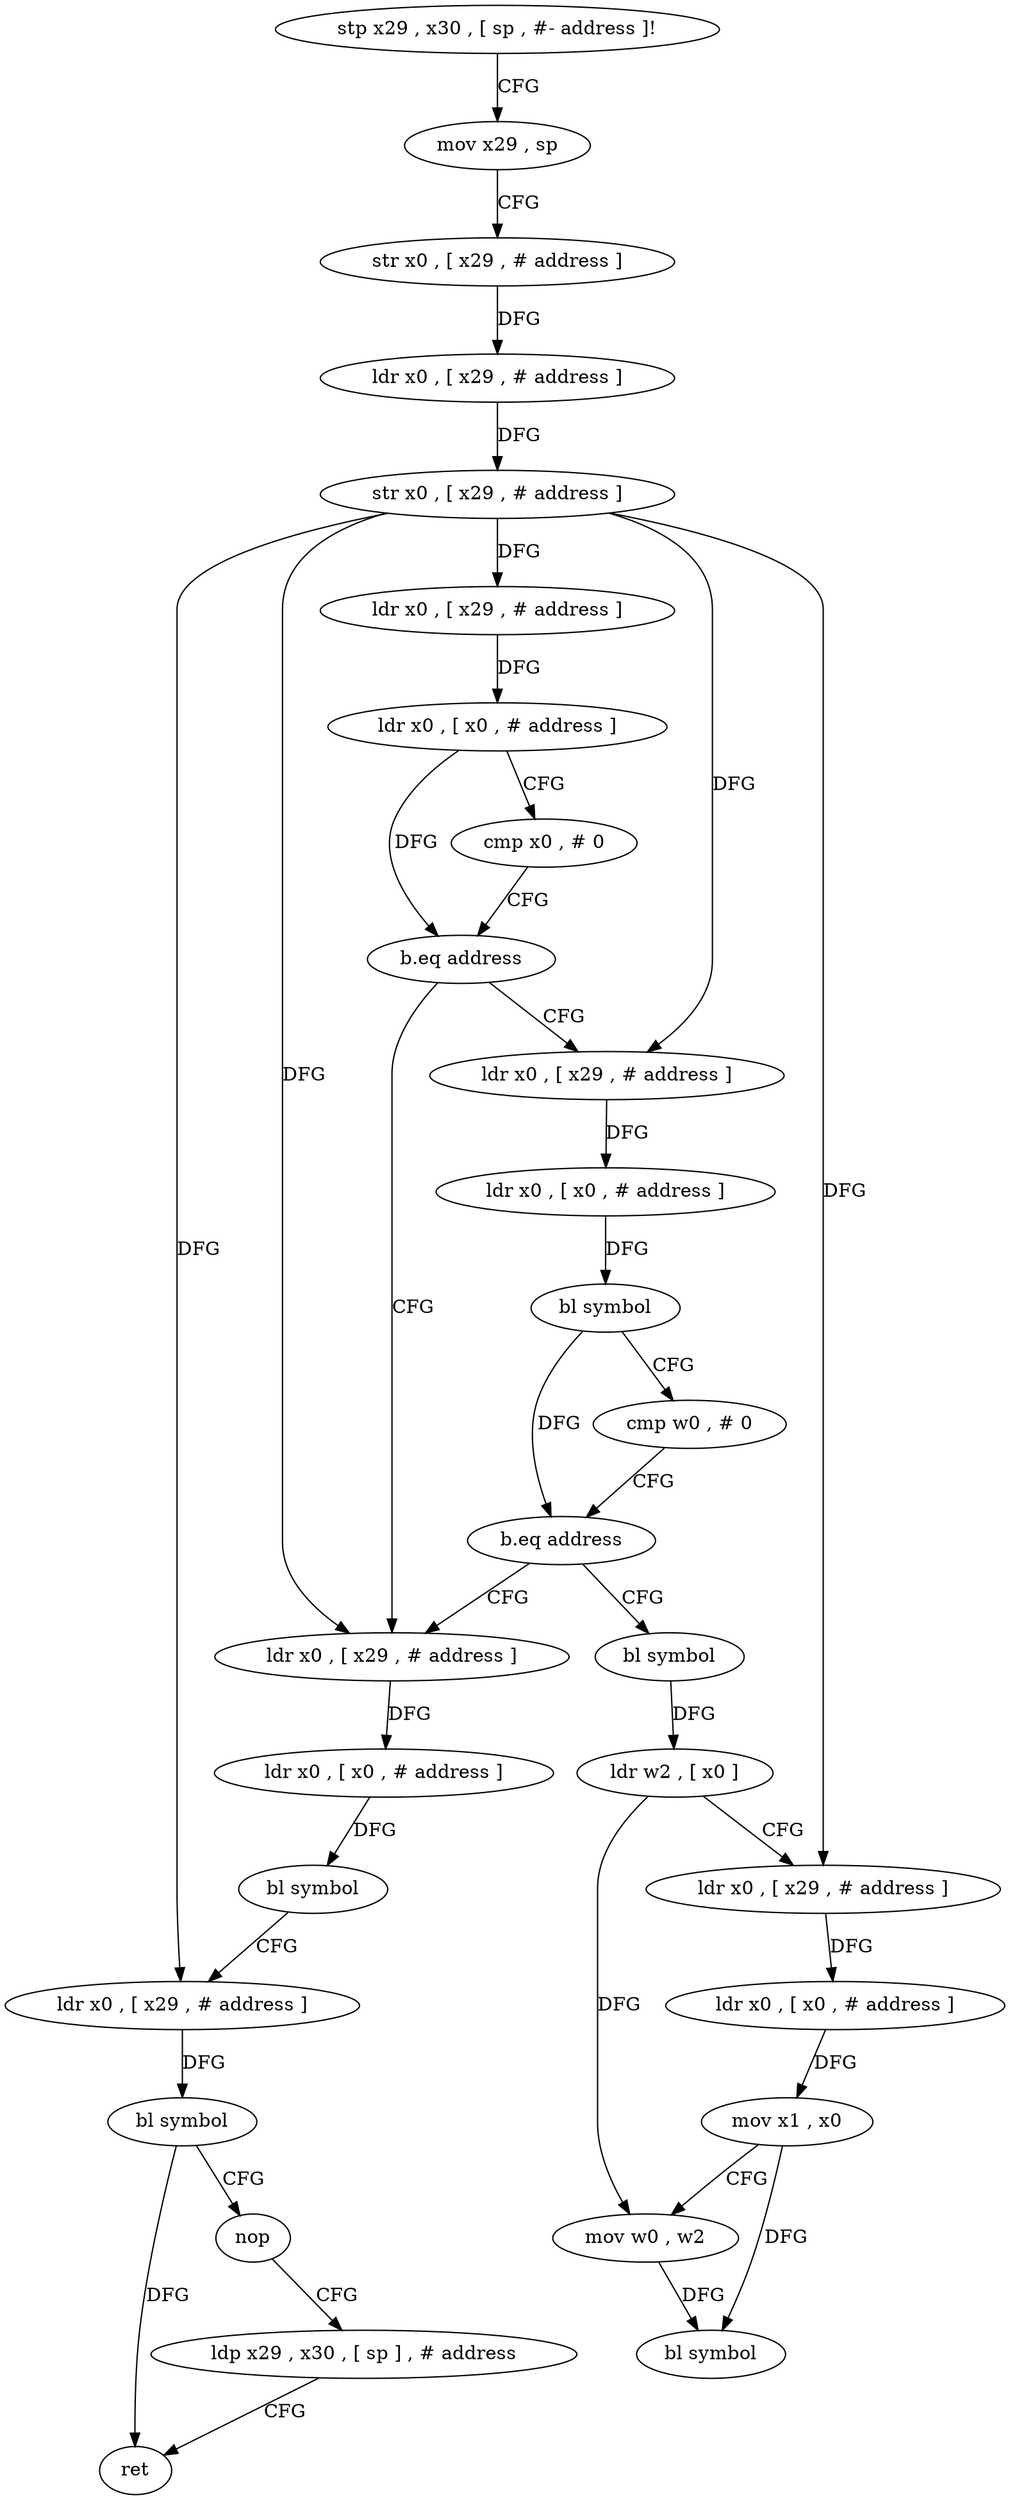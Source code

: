 digraph "func" {
"4248964" [label = "stp x29 , x30 , [ sp , #- address ]!" ]
"4248968" [label = "mov x29 , sp" ]
"4248972" [label = "str x0 , [ x29 , # address ]" ]
"4248976" [label = "ldr x0 , [ x29 , # address ]" ]
"4248980" [label = "str x0 , [ x29 , # address ]" ]
"4248984" [label = "ldr x0 , [ x29 , # address ]" ]
"4248988" [label = "ldr x0 , [ x0 , # address ]" ]
"4248992" [label = "cmp x0 , # 0" ]
"4248996" [label = "b.eq address" ]
"4249048" [label = "ldr x0 , [ x29 , # address ]" ]
"4249000" [label = "ldr x0 , [ x29 , # address ]" ]
"4249052" [label = "ldr x0 , [ x0 , # address ]" ]
"4249056" [label = "bl symbol" ]
"4249060" [label = "ldr x0 , [ x29 , # address ]" ]
"4249064" [label = "bl symbol" ]
"4249068" [label = "nop" ]
"4249072" [label = "ldp x29 , x30 , [ sp ] , # address" ]
"4249076" [label = "ret" ]
"4249004" [label = "ldr x0 , [ x0 , # address ]" ]
"4249008" [label = "bl symbol" ]
"4249012" [label = "cmp w0 , # 0" ]
"4249016" [label = "b.eq address" ]
"4249020" [label = "bl symbol" ]
"4249024" [label = "ldr w2 , [ x0 ]" ]
"4249028" [label = "ldr x0 , [ x29 , # address ]" ]
"4249032" [label = "ldr x0 , [ x0 , # address ]" ]
"4249036" [label = "mov x1 , x0" ]
"4249040" [label = "mov w0 , w2" ]
"4249044" [label = "bl symbol" ]
"4248964" -> "4248968" [ label = "CFG" ]
"4248968" -> "4248972" [ label = "CFG" ]
"4248972" -> "4248976" [ label = "DFG" ]
"4248976" -> "4248980" [ label = "DFG" ]
"4248980" -> "4248984" [ label = "DFG" ]
"4248980" -> "4249048" [ label = "DFG" ]
"4248980" -> "4249060" [ label = "DFG" ]
"4248980" -> "4249000" [ label = "DFG" ]
"4248980" -> "4249028" [ label = "DFG" ]
"4248984" -> "4248988" [ label = "DFG" ]
"4248988" -> "4248992" [ label = "CFG" ]
"4248988" -> "4248996" [ label = "DFG" ]
"4248992" -> "4248996" [ label = "CFG" ]
"4248996" -> "4249048" [ label = "CFG" ]
"4248996" -> "4249000" [ label = "CFG" ]
"4249048" -> "4249052" [ label = "DFG" ]
"4249000" -> "4249004" [ label = "DFG" ]
"4249052" -> "4249056" [ label = "DFG" ]
"4249056" -> "4249060" [ label = "CFG" ]
"4249060" -> "4249064" [ label = "DFG" ]
"4249064" -> "4249068" [ label = "CFG" ]
"4249064" -> "4249076" [ label = "DFG" ]
"4249068" -> "4249072" [ label = "CFG" ]
"4249072" -> "4249076" [ label = "CFG" ]
"4249004" -> "4249008" [ label = "DFG" ]
"4249008" -> "4249012" [ label = "CFG" ]
"4249008" -> "4249016" [ label = "DFG" ]
"4249012" -> "4249016" [ label = "CFG" ]
"4249016" -> "4249048" [ label = "CFG" ]
"4249016" -> "4249020" [ label = "CFG" ]
"4249020" -> "4249024" [ label = "DFG" ]
"4249024" -> "4249028" [ label = "CFG" ]
"4249024" -> "4249040" [ label = "DFG" ]
"4249028" -> "4249032" [ label = "DFG" ]
"4249032" -> "4249036" [ label = "DFG" ]
"4249036" -> "4249040" [ label = "CFG" ]
"4249036" -> "4249044" [ label = "DFG" ]
"4249040" -> "4249044" [ label = "DFG" ]
}

